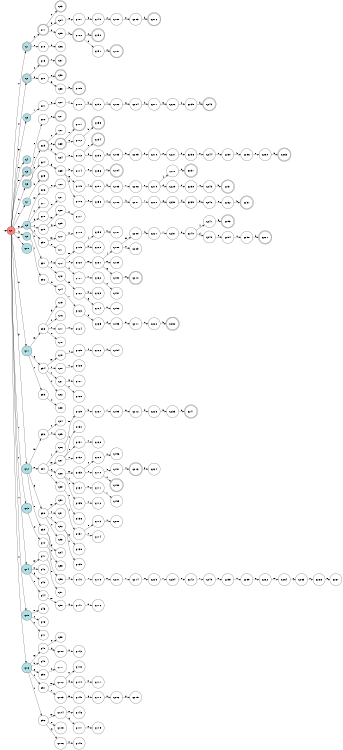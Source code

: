 digraph APTAALF {
__start0 [style = invis, shape = none, label = "", width = 0, height = 0];

rankdir=LR;
size="8,5";

s0 [style="filled", color="black", fillcolor="#ff817b" shape="circle", label="q0"];
s1 [style="rounded,filled", color="black", fillcolor="powderblue" shape="doublecircle", label="q1"];
s2 [style="rounded,filled", color="black", fillcolor="powderblue" shape="doublecircle", label="q2"];
s3 [style="filled", color="black", fillcolor="powderblue" shape="circle", label="q3"];
s4 [style="filled", color="black", fillcolor="powderblue" shape="circle", label="q4"];
s5 [style="rounded,filled", color="black", fillcolor="powderblue" shape="doublecircle", label="q5"];
s6 [style="rounded,filled", color="black", fillcolor="powderblue" shape="doublecircle", label="q6"];
s7 [style="filled", color="black", fillcolor="powderblue" shape="circle", label="q7"];
s8 [style="filled", color="black", fillcolor="powderblue" shape="circle", label="q8"];
s9 [style="filled", color="black", fillcolor="powderblue" shape="circle", label="q9"];
s10 [style="filled", color="black", fillcolor="powderblue" shape="circle", label="q10"];
s11 [style="filled", color="black", fillcolor="powderblue" shape="circle", label="q11"];
s12 [style="filled", color="black", fillcolor="powderblue" shape="circle", label="q12"];
s13 [style="filled", color="black", fillcolor="powderblue" shape="circle", label="q13"];
s14 [style="filled", color="black", fillcolor="powderblue" shape="circle", label="q14"];
s15 [style="filled", color="black", fillcolor="powderblue" shape="circle", label="q15"];
s16 [style="filled", color="black", fillcolor="powderblue" shape="circle", label="q16"];
s17 [style="rounded,filled", color="black", fillcolor="white" shape="doublecircle", label="q17"];
s18 [style="filled", color="black", fillcolor="white" shape="circle", label="q18"];
s19 [style="rounded,filled", color="black", fillcolor="white" shape="doublecircle", label="q19"];
s20 [style="filled", color="black", fillcolor="white" shape="circle", label="q20"];
s21 [style="filled", color="black", fillcolor="white" shape="circle", label="q21"];
s22 [style="filled", color="black", fillcolor="white" shape="circle", label="q22"];
s23 [style="rounded,filled", color="black", fillcolor="white" shape="doublecircle", label="q23"];
s24 [style="filled", color="black", fillcolor="white" shape="circle", label="q24"];
s25 [style="rounded,filled", color="black", fillcolor="white" shape="doublecircle", label="q25"];
s26 [style="filled", color="black", fillcolor="white" shape="circle", label="q26"];
s27 [style="filled", color="black", fillcolor="white" shape="circle", label="q27"];
s28 [style="filled", color="black", fillcolor="white" shape="circle", label="q28"];
s29 [style="filled", color="black", fillcolor="white" shape="circle", label="q29"];
s30 [style="filled", color="black", fillcolor="white" shape="circle", label="q30"];
s31 [style="filled", color="black", fillcolor="white" shape="circle", label="q31"];
s32 [style="filled", color="black", fillcolor="white" shape="circle", label="q32"];
s33 [style="filled", color="black", fillcolor="white" shape="circle", label="q33"];
s34 [style="filled", color="black", fillcolor="white" shape="circle", label="q34"];
s35 [style="filled", color="black", fillcolor="white" shape="circle", label="q35"];
s36 [style="filled", color="black", fillcolor="white" shape="circle", label="q36"];
s37 [style="filled", color="black", fillcolor="white" shape="circle", label="q37"];
s38 [style="filled", color="black", fillcolor="white" shape="circle", label="q38"];
s39 [style="filled", color="black", fillcolor="white" shape="circle", label="q39"];
s40 [style="filled", color="black", fillcolor="white" shape="circle", label="q40"];
s41 [style="filled", color="black", fillcolor="white" shape="circle", label="q41"];
s42 [style="filled", color="black", fillcolor="white" shape="circle", label="q42"];
s43 [style="filled", color="black", fillcolor="white" shape="circle", label="q43"];
s44 [style="filled", color="black", fillcolor="white" shape="circle", label="q44"];
s45 [style="filled", color="black", fillcolor="white" shape="circle", label="q45"];
s46 [style="filled", color="black", fillcolor="white" shape="circle", label="q46"];
s47 [style="filled", color="black", fillcolor="white" shape="circle", label="q47"];
s48 [style="filled", color="black", fillcolor="white" shape="circle", label="q48"];
s49 [style="filled", color="black", fillcolor="white" shape="circle", label="q49"];
s50 [style="filled", color="black", fillcolor="white" shape="circle", label="q50"];
s51 [style="filled", color="black", fillcolor="white" shape="circle", label="q51"];
s52 [style="filled", color="black", fillcolor="white" shape="circle", label="q52"];
s53 [style="rounded,filled", color="black", fillcolor="white" shape="doublecircle", label="q53"];
s54 [style="filled", color="black", fillcolor="white" shape="circle", label="q54"];
s55 [style="filled", color="black", fillcolor="white" shape="circle", label="q55"];
s56 [style="filled", color="black", fillcolor="white" shape="circle", label="q56"];
s57 [style="rounded,filled", color="black", fillcolor="white" shape="doublecircle", label="q57"];
s58 [style="rounded,filled", color="black", fillcolor="white" shape="doublecircle", label="q58"];
s59 [style="filled", color="black", fillcolor="white" shape="circle", label="q59"];
s60 [style="filled", color="black", fillcolor="white" shape="circle", label="q60"];
s61 [style="rounded,filled", color="black", fillcolor="white" shape="doublecircle", label="q61"];
s62 [style="filled", color="black", fillcolor="white" shape="circle", label="q62"];
s63 [style="rounded,filled", color="black", fillcolor="white" shape="doublecircle", label="q63"];
s64 [style="filled", color="black", fillcolor="white" shape="circle", label="q64"];
s65 [style="filled", color="black", fillcolor="white" shape="circle", label="q65"];
s66 [style="filled", color="black", fillcolor="white" shape="circle", label="q66"];
s67 [style="filled", color="black", fillcolor="white" shape="circle", label="q67"];
s68 [style="filled", color="black", fillcolor="white" shape="circle", label="q68"];
s69 [style="filled", color="black", fillcolor="white" shape="circle", label="q69"];
s70 [style="filled", color="black", fillcolor="white" shape="circle", label="q70"];
s71 [style="filled", color="black", fillcolor="white" shape="circle", label="q71"];
s72 [style="filled", color="black", fillcolor="white" shape="circle", label="q72"];
s73 [style="filled", color="black", fillcolor="white" shape="circle", label="q73"];
s74 [style="filled", color="black", fillcolor="white" shape="circle", label="q74"];
s75 [style="filled", color="black", fillcolor="white" shape="circle", label="q75"];
s76 [style="filled", color="black", fillcolor="white" shape="circle", label="q76"];
s77 [style="filled", color="black", fillcolor="white" shape="circle", label="q77"];
s78 [style="filled", color="black", fillcolor="white" shape="circle", label="q78"];
s79 [style="filled", color="black", fillcolor="white" shape="circle", label="q79"];
s80 [style="filled", color="black", fillcolor="white" shape="circle", label="q80"];
s81 [style="filled", color="black", fillcolor="white" shape="circle", label="q81"];
s82 [style="filled", color="black", fillcolor="white" shape="circle", label="q82"];
s83 [style="filled", color="black", fillcolor="white" shape="circle", label="q83"];
s84 [style="filled", color="black", fillcolor="white" shape="circle", label="q84"];
s85 [style="filled", color="black", fillcolor="white" shape="circle", label="q85"];
s86 [style="filled", color="black", fillcolor="white" shape="circle", label="q86"];
s87 [style="filled", color="black", fillcolor="white" shape="circle", label="q87"];
s88 [style="filled", color="black", fillcolor="white" shape="circle", label="q88"];
s89 [style="filled", color="black", fillcolor="white" shape="circle", label="q89"];
s90 [style="filled", color="black", fillcolor="white" shape="circle", label="q90"];
s91 [style="filled", color="black", fillcolor="white" shape="circle", label="q91"];
s92 [style="filled", color="black", fillcolor="white" shape="circle", label="q92"];
s93 [style="filled", color="black", fillcolor="white" shape="circle", label="q93"];
s94 [style="filled", color="black", fillcolor="white" shape="circle", label="q94"];
s95 [style="filled", color="black", fillcolor="white" shape="circle", label="q95"];
s96 [style="filled", color="black", fillcolor="white" shape="circle", label="q96"];
s97 [style="filled", color="black", fillcolor="white" shape="circle", label="q97"];
s98 [style="filled", color="black", fillcolor="white" shape="circle", label="q98"];
s99 [style="filled", color="black", fillcolor="white" shape="circle", label="q99"];
s100 [style="filled", color="black", fillcolor="white" shape="circle", label="q100"];
s101 [style="filled", color="black", fillcolor="white" shape="circle", label="q101"];
s102 [style="filled", color="black", fillcolor="white" shape="circle", label="q102"];
s103 [style="filled", color="black", fillcolor="white" shape="circle", label="q103"];
s104 [style="filled", color="black", fillcolor="white" shape="circle", label="q104"];
s105 [style="filled", color="black", fillcolor="white" shape="circle", label="q105"];
s106 [style="filled", color="black", fillcolor="white" shape="circle", label="q106"];
s107 [style="filled", color="black", fillcolor="white" shape="circle", label="q107"];
s108 [style="rounded,filled", color="black", fillcolor="white" shape="doublecircle", label="q108"];
s109 [style="rounded,filled", color="black", fillcolor="white" shape="doublecircle", label="q109"];
s110 [style="filled", color="black", fillcolor="white" shape="circle", label="q110"];
s111 [style="rounded,filled", color="black", fillcolor="white" shape="doublecircle", label="q111"];
s112 [style="filled", color="black", fillcolor="white" shape="circle", label="q112"];
s113 [style="filled", color="black", fillcolor="white" shape="circle", label="q113"];
s114 [style="filled", color="black", fillcolor="white" shape="circle", label="q114"];
s115 [style="filled", color="black", fillcolor="white" shape="circle", label="q115"];
s116 [style="filled", color="black", fillcolor="white" shape="circle", label="q116"];
s117 [style="filled", color="black", fillcolor="white" shape="circle", label="q117"];
s118 [style="filled", color="black", fillcolor="white" shape="circle", label="q118"];
s119 [style="filled", color="black", fillcolor="white" shape="circle", label="q119"];
s120 [style="filled", color="black", fillcolor="white" shape="circle", label="q120"];
s121 [style="filled", color="black", fillcolor="white" shape="circle", label="q121"];
s122 [style="filled", color="black", fillcolor="white" shape="circle", label="q122"];
s123 [style="filled", color="black", fillcolor="white" shape="circle", label="q123"];
s124 [style="filled", color="black", fillcolor="white" shape="circle", label="q124"];
s125 [style="filled", color="black", fillcolor="white" shape="circle", label="q125"];
s126 [style="filled", color="black", fillcolor="white" shape="circle", label="q126"];
s127 [style="filled", color="black", fillcolor="white" shape="circle", label="q127"];
s128 [style="filled", color="black", fillcolor="white" shape="circle", label="q128"];
s129 [style="filled", color="black", fillcolor="white" shape="circle", label="q129"];
s130 [style="filled", color="black", fillcolor="white" shape="circle", label="q130"];
s131 [style="filled", color="black", fillcolor="white" shape="circle", label="q131"];
s132 [style="filled", color="black", fillcolor="white" shape="circle", label="q132"];
s133 [style="filled", color="black", fillcolor="white" shape="circle", label="q133"];
s134 [style="filled", color="black", fillcolor="white" shape="circle", label="q134"];
s135 [style="filled", color="black", fillcolor="white" shape="circle", label="q135"];
s136 [style="filled", color="black", fillcolor="white" shape="circle", label="q136"];
s137 [style="filled", color="black", fillcolor="white" shape="circle", label="q137"];
s138 [style="filled", color="black", fillcolor="white" shape="circle", label="q138"];
s139 [style="filled", color="black", fillcolor="white" shape="circle", label="q139"];
s140 [style="filled", color="black", fillcolor="white" shape="circle", label="q140"];
s141 [style="filled", color="black", fillcolor="white" shape="circle", label="q141"];
s142 [style="filled", color="black", fillcolor="white" shape="circle", label="q142"];
s143 [style="filled", color="black", fillcolor="white" shape="circle", label="q143"];
s144 [style="filled", color="black", fillcolor="white" shape="circle", label="q144"];
s145 [style="filled", color="black", fillcolor="white" shape="circle", label="q145"];
s146 [style="filled", color="black", fillcolor="white" shape="circle", label="q146"];
s147 [style="filled", color="black", fillcolor="white" shape="circle", label="q147"];
s148 [style="filled", color="black", fillcolor="white" shape="circle", label="q148"];
s149 [style="filled", color="black", fillcolor="white" shape="circle", label="q149"];
s150 [style="rounded,filled", color="black", fillcolor="white" shape="doublecircle", label="q150"];
s151 [style="filled", color="black", fillcolor="white" shape="circle", label="q151"];
s152 [style="filled", color="black", fillcolor="white" shape="circle", label="q152"];
s153 [style="rounded,filled", color="black", fillcolor="white" shape="doublecircle", label="q153"];
s154 [style="rounded,filled", color="black", fillcolor="white" shape="doublecircle", label="q154"];
s155 [style="filled", color="black", fillcolor="white" shape="circle", label="q155"];
s156 [style="filled", color="black", fillcolor="white" shape="circle", label="q156"];
s157 [style="filled", color="black", fillcolor="white" shape="circle", label="q157"];
s158 [style="filled", color="black", fillcolor="white" shape="circle", label="q158"];
s159 [style="filled", color="black", fillcolor="white" shape="circle", label="q159"];
s160 [style="filled", color="black", fillcolor="white" shape="circle", label="q160"];
s161 [style="filled", color="black", fillcolor="white" shape="circle", label="q161"];
s162 [style="filled", color="black", fillcolor="white" shape="circle", label="q162"];
s163 [style="filled", color="black", fillcolor="white" shape="circle", label="q163"];
s164 [style="filled", color="black", fillcolor="white" shape="circle", label="q164"];
s165 [style="filled", color="black", fillcolor="white" shape="circle", label="q165"];
s166 [style="filled", color="black", fillcolor="white" shape="circle", label="q166"];
s167 [style="filled", color="black", fillcolor="white" shape="circle", label="q167"];
s168 [style="filled", color="black", fillcolor="white" shape="circle", label="q168"];
s169 [style="filled", color="black", fillcolor="white" shape="circle", label="q169"];
s170 [style="filled", color="black", fillcolor="white" shape="circle", label="q170"];
s171 [style="filled", color="black", fillcolor="white" shape="circle", label="q171"];
s172 [style="filled", color="black", fillcolor="white" shape="circle", label="q172"];
s173 [style="filled", color="black", fillcolor="white" shape="circle", label="q173"];
s174 [style="filled", color="black", fillcolor="white" shape="circle", label="q174"];
s175 [style="filled", color="black", fillcolor="white" shape="circle", label="q175"];
s176 [style="filled", color="black", fillcolor="white" shape="circle", label="q176"];
s177 [style="filled", color="black", fillcolor="white" shape="circle", label="q177"];
s178 [style="filled", color="black", fillcolor="white" shape="circle", label="q178"];
s179 [style="filled", color="black", fillcolor="white" shape="circle", label="q179"];
s180 [style="filled", color="black", fillcolor="white" shape="circle", label="q180"];
s181 [style="rounded,filled", color="black", fillcolor="white" shape="doublecircle", label="q181"];
s182 [style="filled", color="black", fillcolor="white" shape="circle", label="q182"];
s183 [style="filled", color="black", fillcolor="white" shape="circle", label="q183"];
s184 [style="rounded,filled", color="black", fillcolor="white" shape="doublecircle", label="q184"];
s185 [style="filled", color="black", fillcolor="white" shape="circle", label="q185"];
s186 [style="filled", color="black", fillcolor="white" shape="circle", label="q186"];
s187 [style="filled", color="black", fillcolor="white" shape="circle", label="q187"];
s188 [style="filled", color="black", fillcolor="white" shape="circle", label="q188"];
s189 [style="filled", color="black", fillcolor="white" shape="circle", label="q189"];
s190 [style="filled", color="black", fillcolor="white" shape="circle", label="q190"];
s191 [style="filled", color="black", fillcolor="white" shape="circle", label="q191"];
s192 [style="filled", color="black", fillcolor="white" shape="circle", label="q192"];
s193 [style="filled", color="black", fillcolor="white" shape="circle", label="q193"];
s194 [style="filled", color="black", fillcolor="white" shape="circle", label="q194"];
s195 [style="filled", color="black", fillcolor="white" shape="circle", label="q195"];
s196 [style="filled", color="black", fillcolor="white" shape="circle", label="q196"];
s197 [style="filled", color="black", fillcolor="white" shape="circle", label="q197"];
s198 [style="rounded,filled", color="black", fillcolor="white" shape="doublecircle", label="q198"];
s199 [style="filled", color="black", fillcolor="white" shape="circle", label="q199"];
s200 [style="filled", color="black", fillcolor="white" shape="circle", label="q200"];
s201 [style="filled", color="black", fillcolor="white" shape="circle", label="q201"];
s202 [style="filled", color="black", fillcolor="white" shape="circle", label="q202"];
s203 [style="filled", color="black", fillcolor="white" shape="circle", label="q203"];
s204 [style="filled", color="black", fillcolor="white" shape="circle", label="q204"];
s205 [style="filled", color="black", fillcolor="white" shape="circle", label="q205"];
s206 [style="filled", color="black", fillcolor="white" shape="circle", label="q206"];
s207 [style="filled", color="black", fillcolor="white" shape="circle", label="q207"];
s208 [style="filled", color="black", fillcolor="white" shape="circle", label="q208"];
s209 [style="filled", color="black", fillcolor="white" shape="circle", label="q209"];
s210 [style="rounded,filled", color="black", fillcolor="white" shape="doublecircle", label="q210"];
s211 [style="filled", color="black", fillcolor="white" shape="circle", label="q211"];
s212 [style="filled", color="black", fillcolor="white" shape="circle", label="q212"];
s213 [style="rounded,filled", color="black", fillcolor="white" shape="doublecircle", label="q213"];
s214 [style="filled", color="black", fillcolor="white" shape="circle", label="q214"];
s215 [style="filled", color="black", fillcolor="white" shape="circle", label="q215"];
s216 [style="rounded,filled", color="black", fillcolor="white" shape="doublecircle", label="q216"];
s217 [style="filled", color="black", fillcolor="white" shape="circle", label="q217"];
s218 [style="filled", color="black", fillcolor="white" shape="circle", label="q218"];
s219 [style="filled", color="black", fillcolor="white" shape="circle", label="q219"];
s220 [style="filled", color="black", fillcolor="white" shape="circle", label="q220"];
s221 [style="filled", color="black", fillcolor="white" shape="circle", label="q221"];
s222 [style="filled", color="black", fillcolor="white" shape="circle", label="q222"];
s223 [style="filled", color="black", fillcolor="white" shape="circle", label="q223"];
s224 [style="filled", color="black", fillcolor="white" shape="circle", label="q224"];
s225 [style="filled", color="black", fillcolor="white" shape="circle", label="q225"];
s226 [style="filled", color="black", fillcolor="white" shape="circle", label="q226"];
s227 [style="filled", color="black", fillcolor="white" shape="circle", label="q227"];
s228 [style="filled", color="black", fillcolor="white" shape="circle", label="q228"];
s229 [style="filled", color="black", fillcolor="white" shape="circle", label="q229"];
s230 [style="filled", color="black", fillcolor="white" shape="circle", label="q230"];
s231 [style="filled", color="black", fillcolor="white" shape="circle", label="q231"];
s232 [style="rounded,filled", color="black", fillcolor="white" shape="doublecircle", label="q232"];
s233 [style="filled", color="black", fillcolor="white" shape="circle", label="q233"];
s234 [style="filled", color="black", fillcolor="white" shape="circle", label="q234"];
s235 [style="filled", color="black", fillcolor="white" shape="circle", label="q235"];
s236 [style="filled", color="black", fillcolor="white" shape="circle", label="q236"];
s237 [style="rounded,filled", color="black", fillcolor="white" shape="doublecircle", label="q237"];
s238 [style="filled", color="black", fillcolor="white" shape="circle", label="q238"];
s239 [style="filled", color="black", fillcolor="white" shape="circle", label="q239"];
s240 [style="filled", color="black", fillcolor="white" shape="circle", label="q240"];
s241 [style="rounded,filled", color="black", fillcolor="white" shape="doublecircle", label="q241"];
s242 [style="filled", color="black", fillcolor="white" shape="circle", label="q242"];
s243 [style="rounded,filled", color="black", fillcolor="white" shape="doublecircle", label="q243"];
s244 [style="filled", color="black", fillcolor="white" shape="circle", label="q244"];
s245 [style="filled", color="black", fillcolor="white" shape="circle", label="q245"];
s246 [style="filled", color="black", fillcolor="white" shape="circle", label="q246"];
s247 [style="filled", color="black", fillcolor="white" shape="circle", label="q247"];
s248 [style="filled", color="black", fillcolor="white" shape="circle", label="q248"];
s249 [style="filled", color="black", fillcolor="white" shape="circle", label="q249"];
s250 [style="filled", color="black", fillcolor="white" shape="circle", label="q250"];
s251 [style="rounded,filled", color="black", fillcolor="white" shape="doublecircle", label="q251"];
s252 [style="filled", color="black", fillcolor="white" shape="circle", label="q252"];
s253 [style="rounded,filled", color="black", fillcolor="white" shape="doublecircle", label="q253"];
s254 [style="filled", color="black", fillcolor="white" shape="circle", label="q254"];
s255 [style="filled", color="black", fillcolor="white" shape="circle", label="q255"];
s256 [style="filled", color="black", fillcolor="white" shape="circle", label="q256"];
s257 [style="rounded,filled", color="black", fillcolor="white" shape="doublecircle", label="q257"];
s258 [style="filled", color="black", fillcolor="white" shape="circle", label="q258"];
s259 [style="filled", color="black", fillcolor="white" shape="circle", label="q259"];
s260 [style="filled", color="black", fillcolor="white" shape="circle", label="q260"];
s261 [style="rounded,filled", color="black", fillcolor="white" shape="doublecircle", label="q261"];
s262 [style="filled", color="black", fillcolor="white" shape="circle", label="q262"];
s263 [style="rounded,filled", color="black", fillcolor="white" shape="doublecircle", label="q263"];
s264 [style="filled", color="black", fillcolor="white" shape="circle", label="q264"];
s265 [style="filled", color="black", fillcolor="white" shape="circle", label="q265"];
s266 [style="filled", color="black", fillcolor="white" shape="circle", label="q266"];
s267 [style="filled", color="black", fillcolor="white" shape="circle", label="q267"];
subgraph cluster_main { 
	graph [pad=".75", ranksep="0.15", nodesep="0.15"];
	 style=invis; 
	__start0 -> s0 [penwidth=2];
}
s0 -> s1 [label="0"];
s0 -> s2 [label="2"];
s0 -> s3 [label="5"];
s0 -> s4 [label="6"];
s0 -> s5 [label="8"];
s0 -> s6 [label="b"];
s0 -> s7 [label="e"];
s0 -> s8 [label="g"];
s0 -> s9 [label="k"];
s0 -> s10 [label="m"];
s0 -> s11 [label="n"];
s0 -> s12 [label="p"];
s0 -> s13 [label="r"];
s0 -> s14 [label="s"];
s0 -> s15 [label="t"];
s0 -> s16 [label="u"];
s1 -> s17 [label="2"];
s1 -> s18 [label="8"];
s2 -> s19 [label="0"];
s2 -> s20 [label="3"];
s3 -> s21 [label="7"];
s5 -> s22 [label="2"];
s6 -> s23 [label="8"];
s6 -> s24 [label="c"];
s7 -> s25 [label="b"];
s8 -> s26 [label="m"];
s8 -> s27 [label="n"];
s8 -> s28 [label="q"];
s8 -> s29 [label="s"];
s8 -> s30 [label="t"];
s8 -> s31 [label="u"];
s9 -> s32 [label="7"];
s11 -> s33 [label="m"];
s11 -> s34 [label="q"];
s11 -> s35 [label="t"];
s12 -> s36 [label="m"];
s12 -> s37 [label="n"];
s12 -> s38 [label="q"];
s12 -> s39 [label="t"];
s13 -> s40 [label="x"];
s14 -> s41 [label="m"];
s14 -> s42 [label="n"];
s14 -> s43 [label="q"];
s14 -> s44 [label="t"];
s15 -> s45 [label="n"];
s15 -> s46 [label="s"];
s15 -> s47 [label="u"];
s16 -> s48 [label="m"];
s16 -> s49 [label="n"];
s16 -> s50 [label="q"];
s16 -> s51 [label="s"];
s16 -> s52 [label="t"];
s17 -> s53 [label="0"];
s17 -> s54 [label="3"];
s17 -> s55 [label="8"];
s18 -> s56 [label="b"];
s19 -> s57 [label="1"];
s20 -> s58 [label="2"];
s20 -> s59 [label="6"];
s21 -> s60 [label="6"];
s22 -> s61 [label="0"];
s23 -> s62 [label="0"];
s23 -> s63 [label="2"];
s23 -> s64 [label="b"];
s24 -> s65 [label="9"];
s26 -> s66 [label="n"];
s28 -> s67 [label="n"];
s29 -> s68 [label="m"];
s29 -> s69 [label="q"];
s30 -> s70 [label="m"];
s30 -> s71 [label="n"];
s31 -> s72 [label="s"];
s31 -> s73 [label="t"];
s32 -> s74 [label="k"];
s33 -> s75 [label="g"];
s33 -> s76 [label="s"];
s33 -> s77 [label="t"];
s33 -> s78 [label="u"];
s34 -> s79 [label="m"];
s34 -> s80 [label="s"];
s34 -> s81 [label="t"];
s34 -> s82 [label="u"];
s35 -> s83 [label="u"];
s36 -> s84 [label="s"];
s36 -> s85 [label="u"];
s37 -> s86 [label="j"];
s37 -> s87 [label="m"];
s37 -> s88 [label="q"];
s37 -> s89 [label="t"];
s38 -> s90 [label="m"];
s38 -> s91 [label="s"];
s38 -> s92 [label="t"];
s38 -> s93 [label="u"];
s39 -> s94 [label="g"];
s39 -> s95 [label="u"];
s40 -> s96 [label="r"];
s41 -> s97 [label="n"];
s44 -> s98 [label="m"];
s48 -> s99 [label="n"];
s48 -> s100 [label="q"];
s50 -> s101 [label="n"];
s51 -> s102 [label="m"];
s51 -> s103 [label="t"];
s52 -> s104 [label="m"];
s52 -> s105 [label="n"];
s52 -> s106 [label="q"];
s54 -> s107 [label="6"];
s55 -> s108 [label="b"];
s59 -> s109 [label="3"];
s60 -> s110 [label="7"];
s63 -> s111 [label="0"];
s63 -> s112 [label="8"];
s64 -> s113 [label="8"];
s65 -> s114 [label="3"];
s65 -> s115 [label="6"];
s65 -> s116 [label="d"];
s68 -> s117 [label="n"];
s70 -> s118 [label="n"];
s72 -> s119 [label="m"];
s72 -> s120 [label="t"];
s72 -> s121 [label="u"];
s73 -> s122 [label="m"];
s74 -> s123 [label="7"];
s77 -> s124 [label="u"];
s79 -> s125 [label="t"];
s80 -> s126 [label="u"];
s81 -> s127 [label="g"];
s81 -> s128 [label="u"];
s86 -> s129 [label="m"];
s87 -> s130 [label="s"];
s87 -> s131 [label="t"];
s87 -> s132 [label="u"];
s88 -> s133 [label="m"];
s88 -> s134 [label="r"];
s88 -> s135 [label="t"];
s89 -> s136 [label="u"];
s90 -> s137 [label="t"];
s92 -> s138 [label="g"];
s92 -> s139 [label="u"];
s96 -> s140 [label="x"];
s98 -> s141 [label="q"];
s100 -> s142 [label="n"];
s102 -> s143 [label="n"];
s102 -> s144 [label="q"];
s103 -> s145 [label="m"];
s104 -> s146 [label="n"];
s104 -> s147 [label="q"];
s106 -> s148 [label="n"];
s107 -> s149 [label="3"];
s108 -> s150 [label="2"];
s108 -> s151 [label="8"];
s110 -> s152 [label="k"];
s112 -> s153 [label="b"];
s113 -> s154 [label="2"];
s113 -> s155 [label="9"];
s114 -> s156 [label="6"];
s115 -> s157 [label="7"];
s116 -> s158 [label="6"];
s119 -> s159 [label="j"];
s119 -> s160 [label="n"];
s120 -> s161 [label="m"];
s121 -> s162 [label="v"];
s122 -> s163 [label="n"];
s122 -> s164 [label="q"];
s123 -> s165 [label="6"];
s125 -> s166 [label="s"];
s129 -> s167 [label="k"];
s131 -> s168 [label="u"];
s133 -> s169 [label="s"];
s133 -> s170 [label="t"];
s134 -> s171 [label="x"];
s135 -> s172 [label="u"];
s137 -> s173 [label="s"];
s137 -> s174 [label="u"];
s140 -> s175 [label="r"];
s141 -> s176 [label="n"];
s144 -> s177 [label="n"];
s145 -> s178 [label="q"];
s147 -> s179 [label="n"];
s149 -> s180 [label="2"];
s151 -> s181 [label="2"];
s152 -> s182 [label="7"];
s155 -> s183 [label="8"];
s156 -> s184 [label="7"];
s157 -> s185 [label="k"];
s158 -> s186 [label="7"];
s159 -> s187 [label="n"];
s161 -> s188 [label="j"];
s161 -> s189 [label="n"];
s161 -> s190 [label="q"];
s162 -> s191 [label="u"];
s164 -> s192 [label="n"];
s165 -> s193 [label="d"];
s166 -> s194 [label="u"];
s167 -> s195 [label="7"];
s169 -> s196 [label="u"];
s170 -> s197 [label="s"];
s170 -> s198 [label="u"];
s171 -> s199 [label="r"];
s173 -> s200 [label="u"];
s175 -> s201 [label="x"];
s178 -> s202 [label="n"];
s180 -> s203 [label="8"];
s182 -> s204 [label="6"];
s183 -> s205 [label="9"];
s185 -> s206 [label="7"];
s186 -> s207 [label="k"];
s188 -> s208 [label="m"];
s188 -> s209 [label="n"];
s190 -> s210 [label="n"];
s193 -> s211 [label="9"];
s195 -> s212 [label="6"];
s197 -> s213 [label="u"];
s201 -> s214 [label="r"];
s202 -> s215 [label="p"];
s203 -> s216 [label="b"];
s204 -> s217 [label="d"];
s205 -> s218 [label="3"];
s206 -> s219 [label="6"];
s207 -> s220 [label="7"];
s208 -> s221 [label="k"];
s211 -> s222 [label="c"];
s212 -> s223 [label="d"];
s213 -> s224 [label="g"];
s214 -> s225 [label="x"];
s217 -> s226 [label="9"];
s218 -> s227 [label="2"];
s219 -> s228 [label="4"];
s219 -> s229 [label="d"];
s220 -> s230 [label="6"];
s221 -> s231 [label="7"];
s222 -> s232 [label="b"];
s223 -> s233 [label="9"];
s225 -> s234 [label="r"];
s226 -> s235 [label="c"];
s227 -> s236 [label="3"];
s228 -> s237 [label="5"];
s229 -> s238 [label="9"];
s230 -> s239 [label="d"];
s231 -> s240 [label="6"];
s233 -> s241 [label="8"];
s234 -> s242 [label="x"];
s235 -> s243 [label="b"];
s236 -> s244 [label="2"];
s238 -> s245 [label="c"];
s239 -> s246 [label="9"];
s240 -> s247 [label="4"];
s240 -> s248 [label="d"];
s242 -> s249 [label="r"];
s244 -> s250 [label="8"];
s245 -> s251 [label="b"];
s246 -> s252 [label="c"];
s247 -> s253 [label="5"];
s248 -> s254 [label="9"];
s249 -> s255 [label="x"];
s250 -> s256 [label="b"];
s252 -> s257 [label="b"];
s254 -> s258 [label="c"];
s255 -> s259 [label="w"];
s256 -> s260 [label="8"];
s258 -> s261 [label="b"];
s259 -> s262 [label="q"];
s260 -> s263 [label="b"];
s262 -> s264 [label="m"];
s264 -> s265 [label="t"];
s265 -> s266 [label="w"];
s266 -> s267 [label="x"];

}